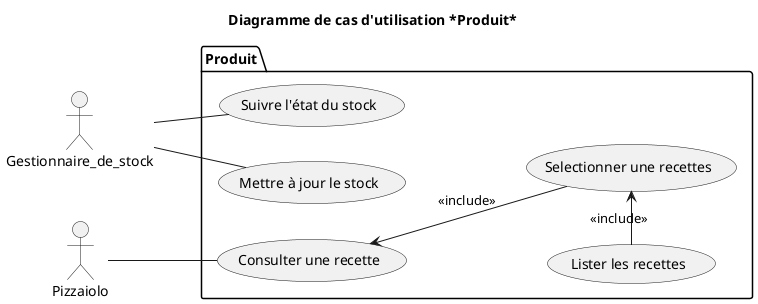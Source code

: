 @startuml 03_produit
title Diagramme de cas d'utilisation *Produit*

actor Gestionnaire_de_stock as GESTSTOCK
actor Pizzaiolo as PZLO

package Produit{
    left to right direction
    (Consulter une recette) as SHOW_RECIPE
    (Suivre l'état du stock) as FOLLOW_STOCK
    (Selectionner une recettes) as SELECT_RECIPE
    (Lister les recettes) as LIST_RECIPE
    (Mettre à jour le stock) as UPDATE_STOCK
}

GESTSTOCK -- FOLLOW_STOCK
GESTSTOCK -- UPDATE_STOCK
PZLO -- SHOW_RECIPE
SHOW_RECIPE <-- SELECT_RECIPE : <<include>>
LIST_RECIPE -> SELECT_RECIPE : <<include>>


@enduml